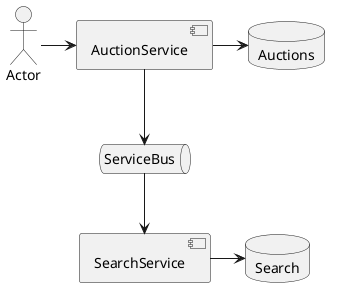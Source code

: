 @startuml "Deployment Diagram"
actor Actor
component AuctionService
database Auctions

queue ServiceBus

component SearchService
database Search

Actor -> AuctionService
AuctionService -> Auctions

AuctionService --> ServiceBus
ServiceBus --> SearchService
SearchService -> Search 
@enduml
